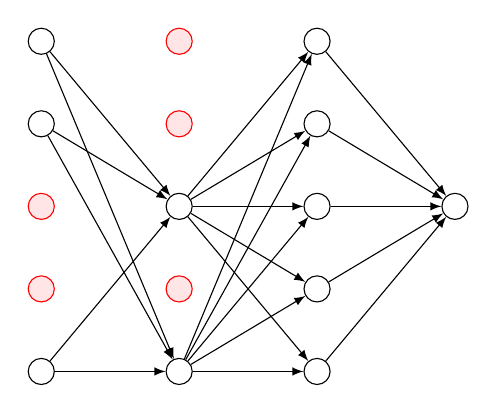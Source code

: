 \begin{tikzpicture}
	
	\node[circle, draw, red, fill=red!10] (i1) {};
	\node[circle, draw, above=2em of i1] (i2) {};
	\node[circle, draw, above=2em of i2] (i3) {};
	\node[circle, draw, red, fill=red!10, below=2em of i1] (i4) {};
	\node[circle, draw, below=2em of i4] (i5) {};
	
%	\node[red] (icr) at (i4) {$\mathlarger{\mathlarger{\mathlarger{\times}}}$};
%	\node[red] (icr) at (i1) {$\mathlarger{\mathlarger{\mathlarger{\times}}}$};
	
	\node[circle, draw, right=4em of i1] (h1) {};
	\node[circle, draw, red, fill=red!10, right=4em of i2] (h2) {};
	\node[circle, draw, red, fill=red!10, right=4em of i3] (h3) {};
	\node[circle, draw, red, fill=red!10, right=4em of i4] (h4) {};
	\node[circle, draw, right=4em of i5] (h5) {};
	
%	\node[red] (icr) at (h2) {$\mathlarger{\mathlarger{\mathlarger{\times}}}$};
%	\node[red] (icr) at (h3) {$\mathlarger{\mathlarger{\mathlarger{\times}}}$};
%	\node[red] (icr) at (h4) {$\mathlarger{\mathlarger{\mathlarger{\times}}}$};
	
	\node[circle, draw, right=4em of h1] (hh1) {};
	\node[circle, draw, right=4em of h2] (hh2) {};
	\node[circle, draw, right=4em of h3] (hh3) {};
	\node[circle, draw, right=4em of h4] (hh4) {};
	\node[circle, draw, right=4em of h5] (hh5) {};
	
	\node[circle, draw, right=4em of hh1] (o1) {};
	
	\draw[-latex] (i3) -- (h1);
	\draw[-latex] (i3) -- (h5);
	\draw[-latex] (i2) -- (h1);
	\draw[-latex] (i2) -- (h5);
	\draw[-latex] (i5) -- (h1);
	\draw[-latex] (i5) -- (h5);
	
	\draw[-latex] (h1) -- (hh1);
	\draw[-latex] (h1) -- (hh2);
	\draw[-latex] (h1) -- (hh3);
	\draw[-latex] (h1) -- (hh4);
	\draw[-latex] (h1) -- (hh5);
	\draw[-latex] (h5) -- (hh1);
	\draw[-latex] (h5) -- (hh2);
	\draw[-latex] (h5) -- (hh3);
	\draw[-latex] (h5) -- (hh4);
	\draw[-latex] (h5) -- (hh5);
	
	\draw[-latex] (hh1) -- (o1);
	\draw[-latex] (hh2) -- (o1);
	\draw[-latex] (hh3) -- (o1);
	\draw[-latex] (hh4) -- (o1);
	\draw[-latex] (hh5) -- (o1);

\end{tikzpicture}
